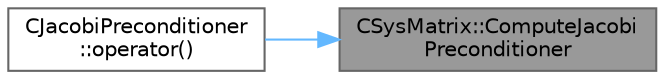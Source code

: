 digraph "CSysMatrix::ComputeJacobiPreconditioner"
{
 // LATEX_PDF_SIZE
  bgcolor="transparent";
  edge [fontname=Helvetica,fontsize=10,labelfontname=Helvetica,labelfontsize=10];
  node [fontname=Helvetica,fontsize=10,shape=box,height=0.2,width=0.4];
  rankdir="RL";
  Node1 [id="Node000001",label="CSysMatrix::ComputeJacobi\lPreconditioner",height=0.2,width=0.4,color="gray40", fillcolor="grey60", style="filled", fontcolor="black",tooltip="Multiply CSysVector by the preconditioner."];
  Node1 -> Node2 [id="edge1_Node000001_Node000002",dir="back",color="steelblue1",style="solid",tooltip=" "];
  Node2 [id="Node000002",label="CJacobiPreconditioner\l::operator()",height=0.2,width=0.4,color="grey40", fillcolor="white", style="filled",URL="$classCJacobiPreconditioner.html#a9da76c92bb4cbdc05fdaa73bd40a012c",tooltip="operator that defines the preconditioner operation"];
}
